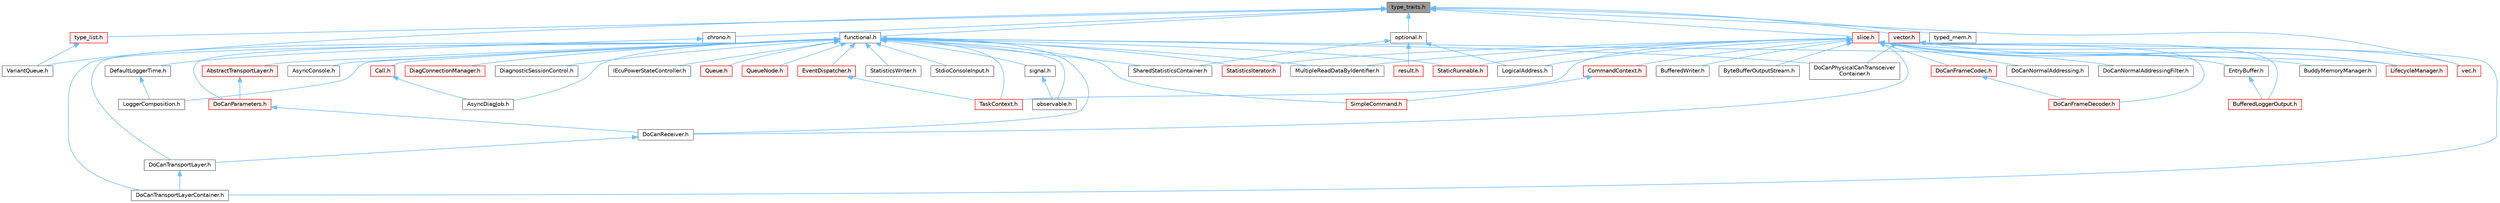 digraph "type_traits.h"
{
 // LATEX_PDF_SIZE
  bgcolor="transparent";
  edge [fontname=Helvetica,fontsize=10,labelfontname=Helvetica,labelfontsize=10];
  node [fontname=Helvetica,fontsize=10,shape=box,height=0.2,width=0.4];
  Node1 [id="Node000001",label="type_traits.h",height=0.2,width=0.4,color="gray40", fillcolor="grey60", style="filled", fontcolor="black",tooltip=" "];
  Node1 -> Node2 [id="edge1_Node000001_Node000002",dir="back",color="steelblue1",style="solid",tooltip=" "];
  Node2 [id="Node000002",label="VariantQueue.h",height=0.2,width=0.4,color="grey40", fillcolor="white", style="filled",URL="$d3/d9f/VariantQueue_8h_source.html",tooltip=" "];
  Node1 -> Node3 [id="edge2_Node000001_Node000003",dir="back",color="steelblue1",style="solid",tooltip=" "];
  Node3 [id="Node000003",label="chrono.h",height=0.2,width=0.4,color="grey40", fillcolor="white", style="filled",URL="$dd/d90/chrono_8h.html",tooltip=" "];
  Node3 -> Node4 [id="edge3_Node000003_Node000004",dir="back",color="steelblue1",style="solid",tooltip=" "];
  Node4 [id="Node000004",label="DefaultLoggerTime.h",height=0.2,width=0.4,color="grey40", fillcolor="white", style="filled",URL="$d7/df1/DefaultLoggerTime_8h_source.html",tooltip=" "];
  Node4 -> Node5 [id="edge4_Node000004_Node000005",dir="back",color="steelblue1",style="solid",tooltip=" "];
  Node5 [id="Node000005",label="LoggerComposition.h",height=0.2,width=0.4,color="grey40", fillcolor="white", style="filled",URL="$d8/d4f/LoggerComposition_8h_source.html",tooltip=" "];
  Node1 -> Node6 [id="edge5_Node000001_Node000006",dir="back",color="steelblue1",style="solid",tooltip=" "];
  Node6 [id="Node000006",label="functional.h",height=0.2,width=0.4,color="grey40", fillcolor="white", style="filled",URL="$d8/dea/functional_8h.html",tooltip=" "];
  Node6 -> Node7 [id="edge6_Node000006_Node000007",dir="back",color="steelblue1",style="solid",tooltip=" "];
  Node7 [id="Node000007",label="AbstractTransportLayer.h",height=0.2,width=0.4,color="red", fillcolor="#FFF0F0", style="filled",URL="$d1/def/AbstractTransportLayer_8h_source.html",tooltip=" "];
  Node7 -> Node9 [id="edge7_Node000007_Node000009",dir="back",color="steelblue1",style="solid",tooltip=" "];
  Node9 [id="Node000009",label="DoCanParameters.h",height=0.2,width=0.4,color="red", fillcolor="#FFF0F0", style="filled",URL="$d4/dc7/DoCanParameters_8h_source.html",tooltip=" "];
  Node9 -> Node10 [id="edge8_Node000009_Node000010",dir="back",color="steelblue1",style="solid",tooltip=" "];
  Node10 [id="Node000010",label="DoCanReceiver.h",height=0.2,width=0.4,color="grey40", fillcolor="white", style="filled",URL="$dc/dcd/DoCanReceiver_8h_source.html",tooltip=" "];
  Node10 -> Node11 [id="edge9_Node000010_Node000011",dir="back",color="steelblue1",style="solid",tooltip=" "];
  Node11 [id="Node000011",label="DoCanTransportLayer.h",height=0.2,width=0.4,color="grey40", fillcolor="white", style="filled",URL="$dd/d93/DoCanTransportLayer_8h_source.html",tooltip=" "];
  Node11 -> Node12 [id="edge10_Node000011_Node000012",dir="back",color="steelblue1",style="solid",tooltip=" "];
  Node12 [id="Node000012",label="DoCanTransportLayerContainer.h",height=0.2,width=0.4,color="grey40", fillcolor="white", style="filled",URL="$d2/d7b/DoCanTransportLayerContainer_8h_source.html",tooltip=" "];
  Node6 -> Node19 [id="edge11_Node000006_Node000019",dir="back",color="steelblue1",style="solid",tooltip=" "];
  Node19 [id="Node000019",label="AsyncConsole.h",height=0.2,width=0.4,color="grey40", fillcolor="white", style="filled",URL="$d3/dd8/AsyncConsole_8h_source.html",tooltip=" "];
  Node6 -> Node20 [id="edge12_Node000006_Node000020",dir="back",color="steelblue1",style="solid",tooltip=" "];
  Node20 [id="Node000020",label="AsyncDiagJob.h",height=0.2,width=0.4,color="grey40", fillcolor="white", style="filled",URL="$d2/def/AsyncDiagJob_8h_source.html",tooltip=" "];
  Node6 -> Node21 [id="edge13_Node000006_Node000021",dir="back",color="steelblue1",style="solid",tooltip=" "];
  Node21 [id="Node000021",label="Call.h",height=0.2,width=0.4,color="red", fillcolor="#FFF0F0", style="filled",URL="$dc/d20/Call_8h_source.html",tooltip=" "];
  Node21 -> Node20 [id="edge14_Node000021_Node000020",dir="back",color="steelblue1",style="solid",tooltip=" "];
  Node6 -> Node28 [id="edge15_Node000006_Node000028",dir="back",color="steelblue1",style="solid",tooltip=" "];
  Node28 [id="Node000028",label="DiagConnectionManager.h",height=0.2,width=0.4,color="red", fillcolor="#FFF0F0", style="filled",URL="$dd/d05/DiagConnectionManager_8h_source.html",tooltip=" "];
  Node6 -> Node30 [id="edge16_Node000006_Node000030",dir="back",color="steelblue1",style="solid",tooltip=" "];
  Node30 [id="Node000030",label="DiagnosticSessionControl.h",height=0.2,width=0.4,color="grey40", fillcolor="white", style="filled",URL="$d3/d96/DiagnosticSessionControl_8h_source.html",tooltip=" "];
  Node6 -> Node9 [id="edge17_Node000006_Node000009",dir="back",color="steelblue1",style="solid",tooltip=" "];
  Node6 -> Node31 [id="edge18_Node000006_Node000031",dir="back",color="steelblue1",style="solid",tooltip=" "];
  Node31 [id="Node000031",label="DoCanPhysicalCanTransceiver\lContainer.h",height=0.2,width=0.4,color="grey40", fillcolor="white", style="filled",URL="$d4/d75/DoCanPhysicalCanTransceiverContainer_8h_source.html",tooltip=" "];
  Node6 -> Node10 [id="edge19_Node000006_Node000010",dir="back",color="steelblue1",style="solid",tooltip=" "];
  Node6 -> Node11 [id="edge20_Node000006_Node000011",dir="back",color="steelblue1",style="solid",tooltip=" "];
  Node6 -> Node12 [id="edge21_Node000006_Node000012",dir="back",color="steelblue1",style="solid",tooltip=" "];
  Node6 -> Node32 [id="edge22_Node000006_Node000032",dir="back",color="steelblue1",style="solid",tooltip=" "];
  Node32 [id="Node000032",label="EventDispatcher.h",height=0.2,width=0.4,color="red", fillcolor="#FFF0F0", style="filled",URL="$df/d31/EventDispatcher_8h_source.html",tooltip=" "];
  Node32 -> Node34 [id="edge23_Node000032_Node000034",dir="back",color="steelblue1",style="solid",tooltip=" "];
  Node34 [id="Node000034",label="TaskContext.h",height=0.2,width=0.4,color="red", fillcolor="#FFF0F0", style="filled",URL="$dd/d4a/TaskContext_8h_source.html",tooltip=" "];
  Node6 -> Node37 [id="edge24_Node000006_Node000037",dir="back",color="steelblue1",style="solid",tooltip=" "];
  Node37 [id="Node000037",label="IEcuPowerStateController.h",height=0.2,width=0.4,color="grey40", fillcolor="white", style="filled",URL="$dc/d11/IEcuPowerStateController_8h_source.html",tooltip=" "];
  Node6 -> Node38 [id="edge25_Node000006_Node000038",dir="back",color="steelblue1",style="solid",tooltip=" "];
  Node38 [id="Node000038",label="LifecycleManager.h",height=0.2,width=0.4,color="red", fillcolor="#FFF0F0", style="filled",URL="$d7/d1a/LifecycleManager_8h.html",tooltip=" "];
  Node6 -> Node5 [id="edge26_Node000006_Node000005",dir="back",color="steelblue1",style="solid",tooltip=" "];
  Node6 -> Node23 [id="edge27_Node000006_Node000023",dir="back",color="steelblue1",style="solid",tooltip=" "];
  Node23 [id="Node000023",label="MultipleReadDataByIdentifier.h",height=0.2,width=0.4,color="grey40", fillcolor="white", style="filled",URL="$d0/d76/MultipleReadDataByIdentifier_8h_source.html",tooltip=" "];
  Node6 -> Node40 [id="edge28_Node000006_Node000040",dir="back",color="steelblue1",style="solid",tooltip=" "];
  Node40 [id="Node000040",label="Queue.h",height=0.2,width=0.4,color="red", fillcolor="#FFF0F0", style="filled",URL="$df/db0/Queue_8h_source.html",tooltip=" "];
  Node6 -> Node42 [id="edge29_Node000006_Node000042",dir="back",color="steelblue1",style="solid",tooltip=" "];
  Node42 [id="Node000042",label="QueueNode.h",height=0.2,width=0.4,color="red", fillcolor="#FFF0F0", style="filled",URL="$da/da0/QueueNode_8h_source.html",tooltip=" "];
  Node6 -> Node46 [id="edge30_Node000006_Node000046",dir="back",color="steelblue1",style="solid",tooltip=" "];
  Node46 [id="Node000046",label="SharedStatisticsContainer.h",height=0.2,width=0.4,color="grey40", fillcolor="white", style="filled",URL="$d4/db9/SharedStatisticsContainer_8h_source.html",tooltip=" "];
  Node6 -> Node47 [id="edge31_Node000006_Node000047",dir="back",color="steelblue1",style="solid",tooltip=" "];
  Node47 [id="Node000047",label="SimpleCommand.h",height=0.2,width=0.4,color="red", fillcolor="#FFF0F0", style="filled",URL="$d6/dcb/SimpleCommand_8h_source.html",tooltip=" "];
  Node6 -> Node50 [id="edge32_Node000006_Node000050",dir="back",color="steelblue1",style="solid",tooltip=" "];
  Node50 [id="Node000050",label="StaticRunnable.h",height=0.2,width=0.4,color="red", fillcolor="#FFF0F0", style="filled",URL="$d9/d15/StaticRunnable_8h_source.html",tooltip=" "];
  Node6 -> Node52 [id="edge33_Node000006_Node000052",dir="back",color="steelblue1",style="solid",tooltip=" "];
  Node52 [id="Node000052",label="StatisticsIterator.h",height=0.2,width=0.4,color="red", fillcolor="#FFF0F0", style="filled",URL="$d1/d65/StatisticsIterator_8h_source.html",tooltip=" "];
  Node6 -> Node55 [id="edge34_Node000006_Node000055",dir="back",color="steelblue1",style="solid",tooltip=" "];
  Node55 [id="Node000055",label="StatisticsWriter.h",height=0.2,width=0.4,color="grey40", fillcolor="white", style="filled",URL="$d0/dfe/StatisticsWriter_8h_source.html",tooltip=" "];
  Node6 -> Node56 [id="edge35_Node000006_Node000056",dir="back",color="steelblue1",style="solid",tooltip=" "];
  Node56 [id="Node000056",label="StdioConsoleInput.h",height=0.2,width=0.4,color="grey40", fillcolor="white", style="filled",URL="$d6/d5b/StdioConsoleInput_8h_source.html",tooltip=" "];
  Node6 -> Node34 [id="edge36_Node000006_Node000034",dir="back",color="steelblue1",style="solid",tooltip=" "];
  Node6 -> Node57 [id="edge37_Node000006_Node000057",dir="back",color="steelblue1",style="solid",tooltip=" "];
  Node57 [id="Node000057",label="observable.h",height=0.2,width=0.4,color="grey40", fillcolor="white", style="filled",URL="$d6/d1e/observable_8h_source.html",tooltip=" "];
  Node6 -> Node58 [id="edge38_Node000006_Node000058",dir="back",color="steelblue1",style="solid",tooltip=" "];
  Node58 [id="Node000058",label="signal.h",height=0.2,width=0.4,color="grey40", fillcolor="white", style="filled",URL="$d8/d39/signal_8h_source.html",tooltip=" "];
  Node58 -> Node57 [id="edge39_Node000058_Node000057",dir="back",color="steelblue1",style="solid",tooltip=" "];
  Node1 -> Node59 [id="edge40_Node000001_Node000059",dir="back",color="steelblue1",style="solid",tooltip=" "];
  Node59 [id="Node000059",label="optional.h",height=0.2,width=0.4,color="grey40", fillcolor="white", style="filled",URL="$dc/d62/optional_8h.html",tooltip=" "];
  Node59 -> Node60 [id="edge41_Node000059_Node000060",dir="back",color="steelblue1",style="solid",tooltip=" "];
  Node60 [id="Node000060",label="LogicalAddress.h",height=0.2,width=0.4,color="grey40", fillcolor="white", style="filled",URL="$dc/d8d/LogicalAddress_8h_source.html",tooltip=" "];
  Node59 -> Node46 [id="edge42_Node000059_Node000046",dir="back",color="steelblue1",style="solid",tooltip=" "];
  Node59 -> Node61 [id="edge43_Node000059_Node000061",dir="back",color="steelblue1",style="solid",tooltip=" "];
  Node61 [id="Node000061",label="result.h",height=0.2,width=0.4,color="red", fillcolor="#FFF0F0", style="filled",URL="$de/d93/result_8h.html",tooltip=" "];
  Node1 -> Node64 [id="edge44_Node000001_Node000064",dir="back",color="steelblue1",style="solid",tooltip=" "];
  Node64 [id="Node000064",label="slice.h",height=0.2,width=0.4,color="red", fillcolor="#FFF0F0", style="filled",URL="$d0/d48/slice_8h.html",tooltip=" "];
  Node64 -> Node65 [id="edge45_Node000064_Node000065",dir="back",color="steelblue1",style="solid",tooltip=" "];
  Node65 [id="Node000065",label="BuddyMemoryManager.h",height=0.2,width=0.4,color="grey40", fillcolor="white", style="filled",URL="$db/d83/BuddyMemoryManager_8h_source.html",tooltip=" "];
  Node64 -> Node66 [id="edge46_Node000064_Node000066",dir="back",color="steelblue1",style="solid",tooltip=" "];
  Node66 [id="Node000066",label="BufferedLoggerOutput.h",height=0.2,width=0.4,color="red", fillcolor="#FFF0F0", style="filled",URL="$d8/d44/BufferedLoggerOutput_8h_source.html",tooltip=" "];
  Node64 -> Node69 [id="edge47_Node000064_Node000069",dir="back",color="steelblue1",style="solid",tooltip=" "];
  Node69 [id="Node000069",label="BufferedWriter.h",height=0.2,width=0.4,color="grey40", fillcolor="white", style="filled",URL="$df/dc9/BufferedWriter_8h_source.html",tooltip=" "];
  Node64 -> Node70 [id="edge48_Node000064_Node000070",dir="back",color="steelblue1",style="solid",tooltip=" "];
  Node70 [id="Node000070",label="ByteBufferOutputStream.h",height=0.2,width=0.4,color="grey40", fillcolor="white", style="filled",URL="$d8/d8a/ByteBufferOutputStream_8h_source.html",tooltip=" "];
  Node64 -> Node71 [id="edge49_Node000064_Node000071",dir="back",color="steelblue1",style="solid",tooltip=" "];
  Node71 [id="Node000071",label="CommandContext.h",height=0.2,width=0.4,color="red", fillcolor="#FFF0F0", style="filled",URL="$dd/deb/CommandContext_8h_source.html",tooltip=" "];
  Node71 -> Node47 [id="edge50_Node000071_Node000047",dir="back",color="steelblue1",style="solid",tooltip=" "];
  Node64 -> Node76 [id="edge51_Node000064_Node000076",dir="back",color="steelblue1",style="solid",tooltip=" "];
  Node76 [id="Node000076",label="DoCanFrameCodec.h",height=0.2,width=0.4,color="red", fillcolor="#FFF0F0", style="filled",URL="$d0/de9/DoCanFrameCodec_8h_source.html",tooltip=" "];
  Node76 -> Node77 [id="edge52_Node000076_Node000077",dir="back",color="steelblue1",style="solid",tooltip=" "];
  Node77 [id="Node000077",label="DoCanFrameDecoder.h",height=0.2,width=0.4,color="red", fillcolor="#FFF0F0", style="filled",URL="$dc/d1f/DoCanFrameDecoder_8h_source.html",tooltip=" "];
  Node64 -> Node77 [id="edge53_Node000064_Node000077",dir="back",color="steelblue1",style="solid",tooltip=" "];
  Node64 -> Node79 [id="edge54_Node000064_Node000079",dir="back",color="steelblue1",style="solid",tooltip=" "];
  Node79 [id="Node000079",label="DoCanNormalAddressing.h",height=0.2,width=0.4,color="grey40", fillcolor="white", style="filled",URL="$d6/def/DoCanNormalAddressing_8h_source.html",tooltip=" "];
  Node64 -> Node80 [id="edge55_Node000064_Node000080",dir="back",color="steelblue1",style="solid",tooltip=" "];
  Node80 [id="Node000080",label="DoCanNormalAddressingFilter.h",height=0.2,width=0.4,color="grey40", fillcolor="white", style="filled",URL="$d0/db8/DoCanNormalAddressingFilter_8h_source.html",tooltip=" "];
  Node64 -> Node10 [id="edge56_Node000064_Node000010",dir="back",color="steelblue1",style="solid",tooltip=" "];
  Node64 -> Node81 [id="edge57_Node000064_Node000081",dir="back",color="steelblue1",style="solid",tooltip=" "];
  Node81 [id="Node000081",label="EntryBuffer.h",height=0.2,width=0.4,color="grey40", fillcolor="white", style="filled",URL="$d8/de7/EntryBuffer_8h_source.html",tooltip=" "];
  Node81 -> Node66 [id="edge58_Node000081_Node000066",dir="back",color="steelblue1",style="solid",tooltip=" "];
  Node64 -> Node38 [id="edge59_Node000064_Node000038",dir="back",color="steelblue1",style="solid",tooltip=" "];
  Node64 -> Node60 [id="edge60_Node000064_Node000060",dir="back",color="steelblue1",style="solid",tooltip=" "];
  Node64 -> Node23 [id="edge61_Node000064_Node000023",dir="back",color="steelblue1",style="solid",tooltip=" "];
  Node64 -> Node50 [id="edge62_Node000064_Node000050",dir="back",color="steelblue1",style="solid",tooltip=" "];
  Node64 -> Node52 [id="edge63_Node000064_Node000052",dir="back",color="steelblue1",style="solid",tooltip=" "];
  Node64 -> Node34 [id="edge64_Node000064_Node000034",dir="back",color="steelblue1",style="solid",tooltip=" "];
  Node64 -> Node144 [id="edge65_Node000064_Node000144",dir="back",color="steelblue1",style="solid",tooltip=" "];
  Node144 [id="Node000144",label="vec.h",height=0.2,width=0.4,color="red", fillcolor="#FFF0F0", style="filled",URL="$db/d65/vec_8h_source.html",tooltip=" "];
  Node1 -> Node145 [id="edge66_Node000001_Node000145",dir="back",color="steelblue1",style="solid",tooltip=" "];
  Node145 [id="Node000145",label="type_list.h",height=0.2,width=0.4,color="red", fillcolor="#FFF0F0", style="filled",URL="$d5/dcc/type__list_8h_source.html",tooltip=" "];
  Node145 -> Node2 [id="edge67_Node000145_Node000002",dir="back",color="steelblue1",style="solid",tooltip=" "];
  Node1 -> Node149 [id="edge68_Node000001_Node000149",dir="back",color="steelblue1",style="solid",tooltip=" "];
  Node149 [id="Node000149",label="typed_mem.h",height=0.2,width=0.4,color="grey40", fillcolor="white", style="filled",URL="$d9/d96/typed__mem_8h_source.html",tooltip=" "];
  Node1 -> Node144 [id="edge69_Node000001_Node000144",dir="back",color="steelblue1",style="solid",tooltip=" "];
  Node1 -> Node150 [id="edge70_Node000001_Node000150",dir="back",color="steelblue1",style="solid",tooltip=" "];
  Node150 [id="Node000150",label="vector.h",height=0.2,width=0.4,color="red", fillcolor="#FFF0F0", style="filled",URL="$d6/d68/vector_8h.html",tooltip=" "];
  Node150 -> Node31 [id="edge71_Node000150_Node000031",dir="back",color="steelblue1",style="solid",tooltip=" "];
  Node150 -> Node12 [id="edge72_Node000150_Node000012",dir="back",color="steelblue1",style="solid",tooltip=" "];
  Node150 -> Node38 [id="edge73_Node000150_Node000038",dir="back",color="steelblue1",style="solid",tooltip=" "];
}
